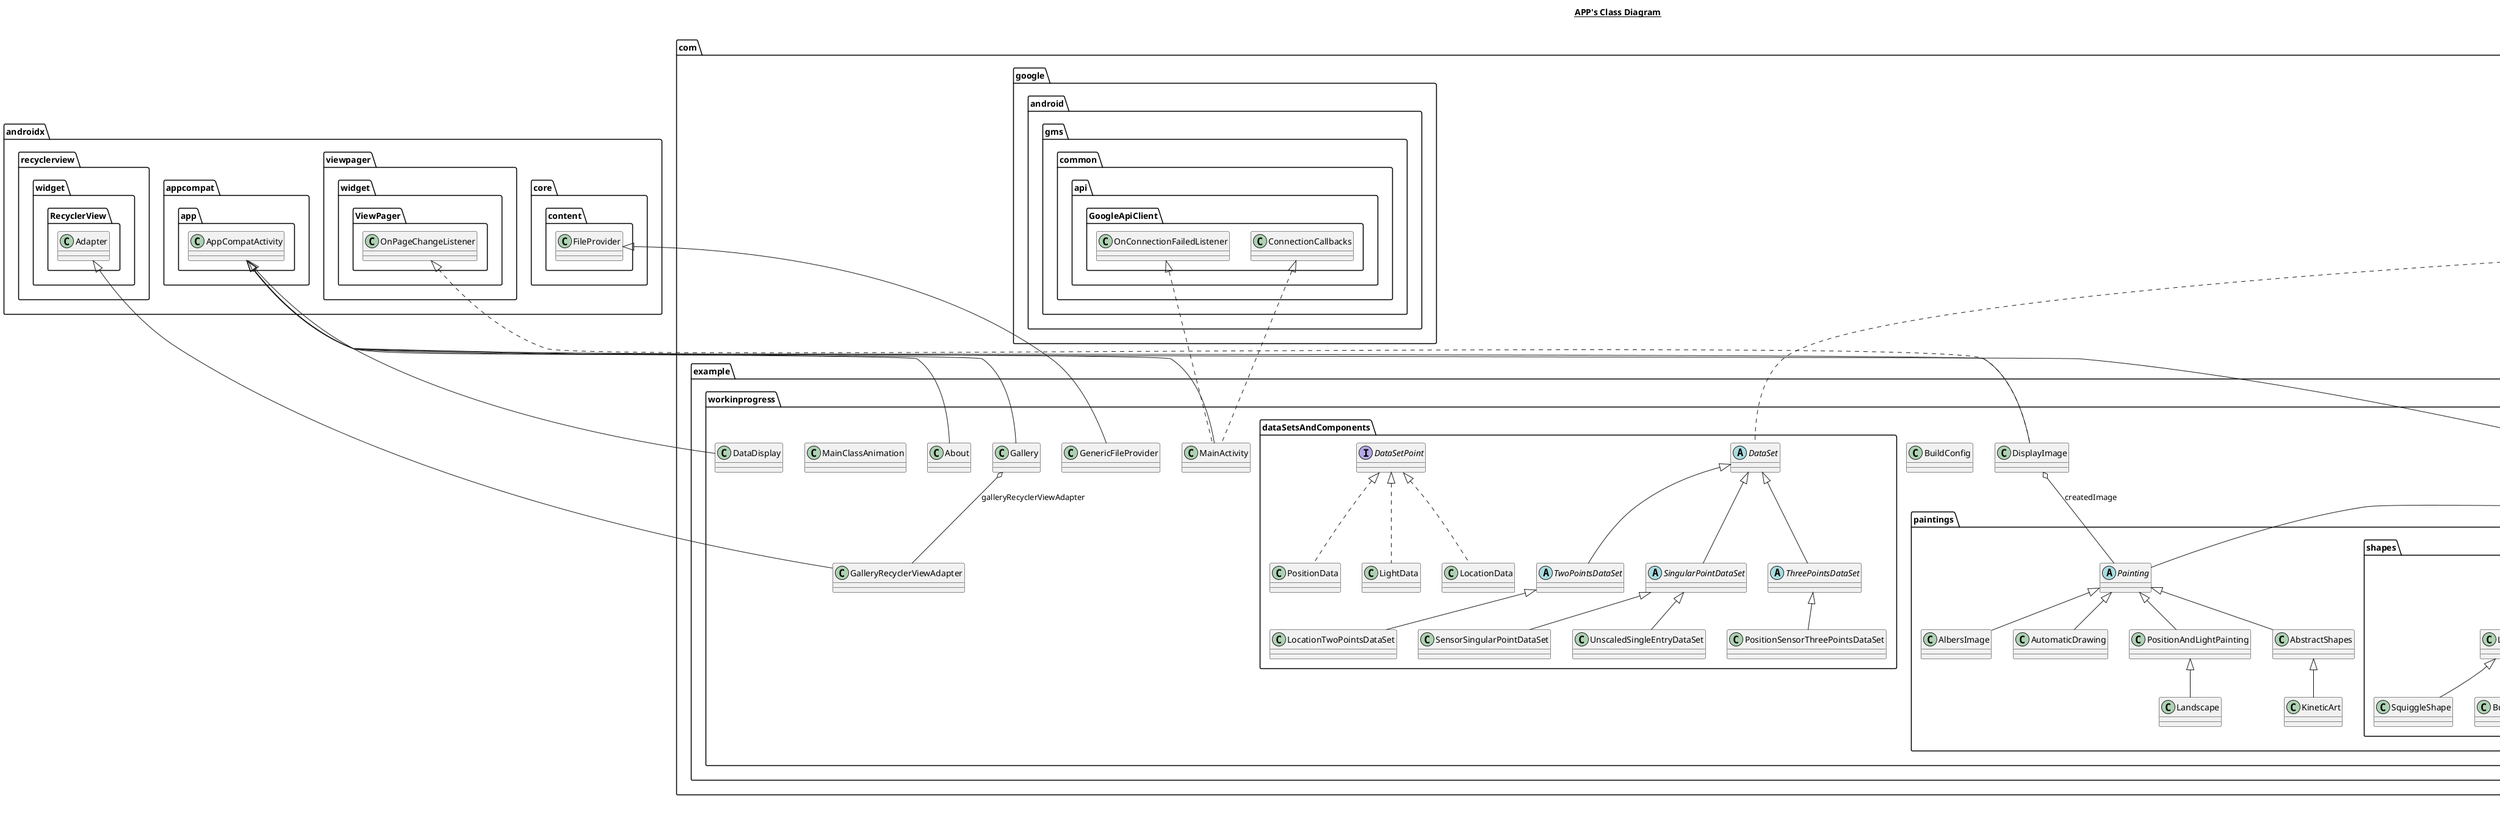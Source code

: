 @startuml

title __APP's Class Diagram__\n

  namespace com.example.workinprogress {
    class com.example.workinprogress.About {
    }
  }
  

  namespace com.example.workinprogress {
    class com.example.workinprogress.BuildConfig {
    }
  }
  

  namespace com.example.workinprogress {
    class com.example.workinprogress.DataDisplay {
    }
  }
  

  namespace com.example.workinprogress {
    class com.example.workinprogress.DisplayImage {
    }
  }
  

  namespace com.example.workinprogress {
    class com.example.workinprogress.Gallery {
    }
  }
  

  namespace com.example.workinprogress {
    class com.example.workinprogress.GalleryRecyclerViewAdapter {
    }
  }
  

  namespace com.example.workinprogress {
    class com.example.workinprogress.GenericFileProvider {
    }
  }
  

  namespace com.example.workinprogress {
    class com.example.workinprogress.MainActivity {
    }
  }
  

  namespace com.example.workinprogress {
    class com.example.workinprogress.MainClassAnimation {
    }
  }
  

  namespace com.example.workinprogress {
    class com.example.workinprogress.ShortPortrait {
    }
  }
  

  namespace com.example.workinprogress {
    namespace dataSetsAndComponents {
      abstract class com.example.workinprogress.dataSetsAndComponents.DataSet {
      }
    }
  }
  

  namespace com.example.workinprogress {
    namespace dataSetsAndComponents {
      interface com.example.workinprogress.dataSetsAndComponents.DataSetPoint {
      }
    }
  }
  

  namespace com.example.workinprogress {
    namespace dataSetsAndComponents {
      class com.example.workinprogress.dataSetsAndComponents.LightData {
      }
    }
  }
  

  namespace com.example.workinprogress {
    namespace dataSetsAndComponents {
      class com.example.workinprogress.dataSetsAndComponents.LocationData {
      }
    }
  }
  

  namespace com.example.workinprogress {
    namespace dataSetsAndComponents {
      class com.example.workinprogress.dataSetsAndComponents.LocationTwoPointsDataSet {
      }
    }
  }
  

  namespace com.example.workinprogress {
    namespace dataSetsAndComponents {
      class com.example.workinprogress.dataSetsAndComponents.PositionData {
      }
    }
  }
  

  namespace com.example.workinprogress {
    namespace dataSetsAndComponents {
      class com.example.workinprogress.dataSetsAndComponents.PositionSensorThreePointsDataSet {
      }
    }
  }
  

  namespace com.example.workinprogress {
    namespace dataSetsAndComponents {
      class com.example.workinprogress.dataSetsAndComponents.SensorSingularPointDataSet {
      }
    }
  }
  

  namespace com.example.workinprogress {
    namespace dataSetsAndComponents {
      abstract class com.example.workinprogress.dataSetsAndComponents.SingularPointDataSet {
      }
    }
  }
  

  namespace com.example.workinprogress {
    namespace dataSetsAndComponents {
      abstract class com.example.workinprogress.dataSetsAndComponents.ThreePointsDataSet {
      }
    }
  }
  

  namespace com.example.workinprogress {
    namespace dataSetsAndComponents {
      abstract class com.example.workinprogress.dataSetsAndComponents.TwoPointsDataSet {
      }
    }
  }
  

  namespace com.example.workinprogress {
    namespace dataSetsAndComponents {
      class com.example.workinprogress.dataSetsAndComponents.UnscaledSingleEntryDataSet {
      }
    }
  }
  

  namespace com.example.workinprogress {
    namespace paintings {
      class com.example.workinprogress.paintings.AbstractShapes {
      }
    }
  }
  

  namespace com.example.workinprogress {
    namespace paintings {
      class com.example.workinprogress.paintings.AlbersImage {
      }
    }
  }
  

  namespace com.example.workinprogress {
    namespace paintings {
      class com.example.workinprogress.paintings.AutomaticDrawing {
      }
    }
  }
  

  namespace com.example.workinprogress {
    namespace paintings {
      class com.example.workinprogress.paintings.KineticArt {
      }
    }
  }
  

  namespace com.example.workinprogress {
    namespace paintings {
      class com.example.workinprogress.paintings.Landscape {
      }
    }
  }
  

  namespace com.example.workinprogress {
    namespace paintings {
      abstract class com.example.workinprogress.paintings.Painting {
      }
    }
  }
  

  namespace com.example.workinprogress {
    namespace paintings {
      class com.example.workinprogress.paintings.PositionAndLightPainting {
      }
    }
  }
  

  namespace com.example.workinprogress {
    namespace paintings {
      namespace shapes {
        class com.example.workinprogress.paintings.shapes.BumpyShape {
        }
      }
    }
  }
  

  namespace com.example.workinprogress {
    namespace paintings {
      namespace shapes {
        class com.example.workinprogress.paintings.shapes.CircleShape {
        }
      }
    }
  }
  

  namespace com.example.workinprogress {
    namespace paintings {
      namespace shapes {
        class com.example.workinprogress.paintings.shapes.CurvedShape {
        }
      }
    }
  }
  

  namespace com.example.workinprogress {
    namespace paintings {
      namespace shapes {
        class com.example.workinprogress.paintings.shapes.LineShape {
        }
      }
    }
  }
  

  namespace com.example.workinprogress {
    namespace paintings {
      namespace shapes {
        abstract class com.example.workinprogress.paintings.shapes.Shape {
        }
      }
    }
  }
  

  namespace com.example.workinprogress {
    namespace paintings {
      namespace shapes {
        class com.example.workinprogress.paintings.shapes.SquiggleShape {
        }
      }
    }
  }
  

  com.example.workinprogress.About -up-|> androidx.appcompat.app.AppCompatActivity
  com.example.workinprogress.DataDisplay -up-|> androidx.appcompat.app.AppCompatActivity
  com.example.workinprogress.DisplayImage .up.|> androidx.viewpager.widget.ViewPager.OnPageChangeListener
  com.example.workinprogress.DisplayImage -up-|> androidx.appcompat.app.AppCompatActivity
  com.example.workinprogress.DisplayImage o-- com.example.workinprogress.paintings.Painting : createdImage
  com.example.workinprogress.Gallery -up-|> androidx.appcompat.app.AppCompatActivity
  com.example.workinprogress.Gallery o-- com.example.workinprogress.GalleryRecyclerViewAdapter : galleryRecyclerViewAdapter
  com.example.workinprogress.GalleryRecyclerViewAdapter -up-|> androidx.recyclerview.widget.RecyclerView.Adapter
  com.example.workinprogress.GenericFileProvider -up-|> androidx.core.content.FileProvider
  com.example.workinprogress.MainActivity .up.|> com.google.android.gms.common.api.GoogleApiClient.ConnectionCallbacks
  com.example.workinprogress.MainActivity .up.|> com.google.android.gms.common.api.GoogleApiClient.OnConnectionFailedListener
  com.example.workinprogress.MainActivity -up-|> androidx.appcompat.app.AppCompatActivity
  com.example.workinprogress.ShortPortrait .up.|> android.hardware.SensorEventListener
  com.example.workinprogress.ShortPortrait .up.|> android.location.LocationListener
  com.example.workinprogress.ShortPortrait -up-|> androidx.appcompat.app.AppCompatActivity
  com.example.workinprogress.dataSetsAndComponents.DataSet .up.|> java.io.Serializable
  com.example.workinprogress.dataSetsAndComponents.LightData .up.|> com.example.workinprogress.dataSetsAndComponents.DataSetPoint
  com.example.workinprogress.dataSetsAndComponents.LocationData .up.|> com.example.workinprogress.dataSetsAndComponents.DataSetPoint
  com.example.workinprogress.dataSetsAndComponents.LocationTwoPointsDataSet -up-|> com.example.workinprogress.dataSetsAndComponents.TwoPointsDataSet
  com.example.workinprogress.dataSetsAndComponents.PositionData .up.|> com.example.workinprogress.dataSetsAndComponents.DataSetPoint
  com.example.workinprogress.dataSetsAndComponents.PositionSensorThreePointsDataSet -up-|> com.example.workinprogress.dataSetsAndComponents.ThreePointsDataSet
  com.example.workinprogress.dataSetsAndComponents.SensorSingularPointDataSet -up-|> com.example.workinprogress.dataSetsAndComponents.SingularPointDataSet
  com.example.workinprogress.dataSetsAndComponents.SingularPointDataSet -up-|> com.example.workinprogress.dataSetsAndComponents.DataSet
  com.example.workinprogress.dataSetsAndComponents.ThreePointsDataSet -up-|> com.example.workinprogress.dataSetsAndComponents.DataSet
  com.example.workinprogress.dataSetsAndComponents.TwoPointsDataSet -up-|> com.example.workinprogress.dataSetsAndComponents.DataSet
  com.example.workinprogress.dataSetsAndComponents.UnscaledSingleEntryDataSet -up-|> com.example.workinprogress.dataSetsAndComponents.SingularPointDataSet
  com.example.workinprogress.paintings.AbstractShapes -up-|> com.example.workinprogress.paintings.Painting
  com.example.workinprogress.paintings.AlbersImage -up-|> com.example.workinprogress.paintings.Painting
  com.example.workinprogress.paintings.AutomaticDrawing -up-|> com.example.workinprogress.paintings.Painting
  com.example.workinprogress.paintings.KineticArt -up-|> com.example.workinprogress.paintings.AbstractShapes
  com.example.workinprogress.paintings.Landscape -up-|> com.example.workinprogress.paintings.PositionAndLightPainting
  com.example.workinprogress.paintings.Painting -up-|> android.graphics.drawable.Drawable
  com.example.workinprogress.paintings.PositionAndLightPainting -up-|> com.example.workinprogress.paintings.Painting
  com.example.workinprogress.paintings.shapes.BumpyShape -up-|> com.example.workinprogress.paintings.shapes.LineShape
  com.example.workinprogress.paintings.shapes.CircleShape -up-|> com.example.workinprogress.paintings.shapes.LineShape
  com.example.workinprogress.paintings.shapes.CurvedShape -up-|> com.example.workinprogress.paintings.shapes.Shape
  com.example.workinprogress.paintings.shapes.LineShape -up-|> com.example.workinprogress.paintings.shapes.Shape
  com.example.workinprogress.paintings.shapes.Shape -up-|> android.graphics.drawable.Drawable
  com.example.workinprogress.paintings.shapes.SquiggleShape -up-|> com.example.workinprogress.paintings.shapes.LineShape


right footer


PlantUML diagram generated by SketchIt! (https://bitbucket.org/pmesmeur/sketch.it)
For more information about this tool, please contact philippe.mesmeur@gmail.com
endfooter

@enduml
